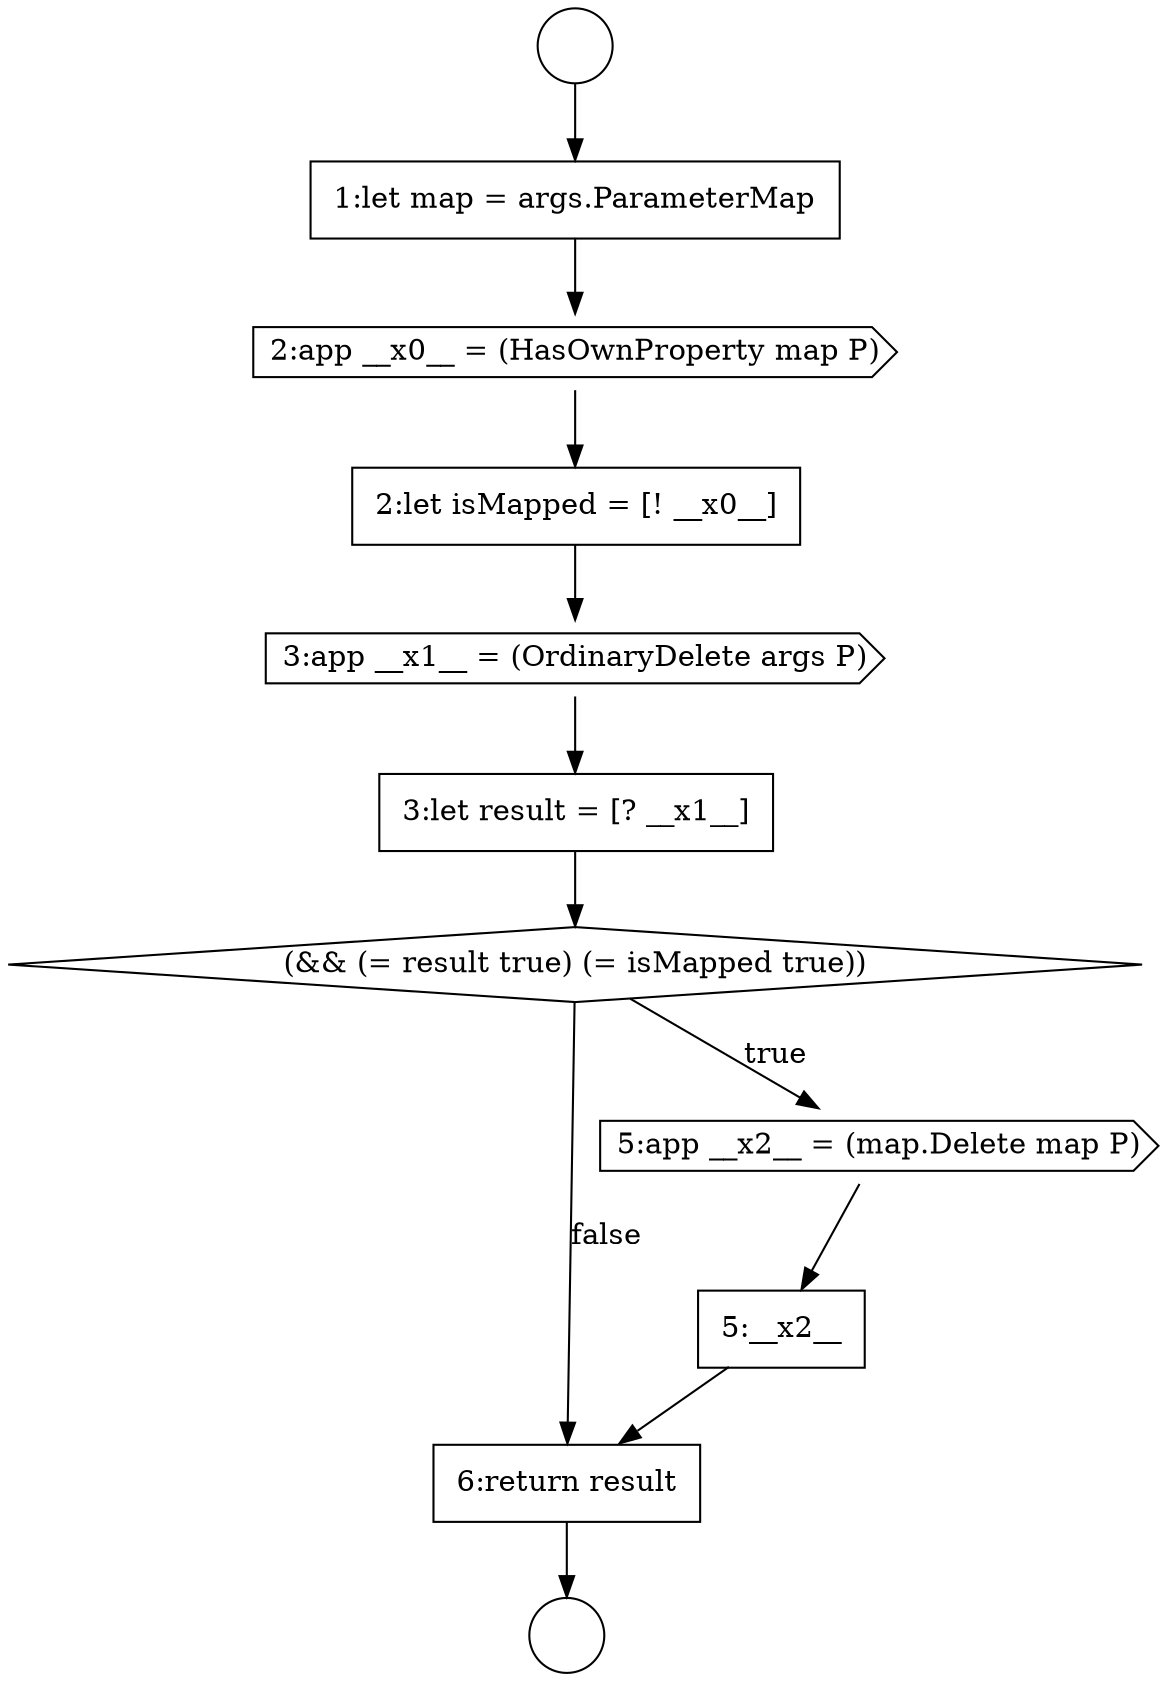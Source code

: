 digraph {
  node2527 [shape=cds, label=<<font color="black">2:app __x0__ = (HasOwnProperty map P)</font>> color="black" fillcolor="white" style=filled]
  node2531 [shape=diamond, label=<<font color="black">(&amp;&amp; (= result true) (= isMapped true))</font>> color="black" fillcolor="white" style=filled]
  node2533 [shape=none, margin=0, label=<<font color="black">
    <table border="0" cellborder="1" cellspacing="0" cellpadding="10">
      <tr><td align="left">5:__x2__</td></tr>
    </table>
  </font>> color="black" fillcolor="white" style=filled]
  node2530 [shape=none, margin=0, label=<<font color="black">
    <table border="0" cellborder="1" cellspacing="0" cellpadding="10">
      <tr><td align="left">3:let result = [? __x1__]</td></tr>
    </table>
  </font>> color="black" fillcolor="white" style=filled]
  node2528 [shape=none, margin=0, label=<<font color="black">
    <table border="0" cellborder="1" cellspacing="0" cellpadding="10">
      <tr><td align="left">2:let isMapped = [! __x0__]</td></tr>
    </table>
  </font>> color="black" fillcolor="white" style=filled]
  node2529 [shape=cds, label=<<font color="black">3:app __x1__ = (OrdinaryDelete args P)</font>> color="black" fillcolor="white" style=filled]
  node2524 [shape=circle label=" " color="black" fillcolor="white" style=filled]
  node2525 [shape=circle label=" " color="black" fillcolor="white" style=filled]
  node2534 [shape=none, margin=0, label=<<font color="black">
    <table border="0" cellborder="1" cellspacing="0" cellpadding="10">
      <tr><td align="left">6:return result</td></tr>
    </table>
  </font>> color="black" fillcolor="white" style=filled]
  node2532 [shape=cds, label=<<font color="black">5:app __x2__ = (map.Delete map P)</font>> color="black" fillcolor="white" style=filled]
  node2526 [shape=none, margin=0, label=<<font color="black">
    <table border="0" cellborder="1" cellspacing="0" cellpadding="10">
      <tr><td align="left">1:let map = args.ParameterMap</td></tr>
    </table>
  </font>> color="black" fillcolor="white" style=filled]
  node2524 -> node2526 [ color="black"]
  node2529 -> node2530 [ color="black"]
  node2534 -> node2525 [ color="black"]
  node2531 -> node2532 [label=<<font color="black">true</font>> color="black"]
  node2531 -> node2534 [label=<<font color="black">false</font>> color="black"]
  node2527 -> node2528 [ color="black"]
  node2533 -> node2534 [ color="black"]
  node2532 -> node2533 [ color="black"]
  node2526 -> node2527 [ color="black"]
  node2528 -> node2529 [ color="black"]
  node2530 -> node2531 [ color="black"]
}
